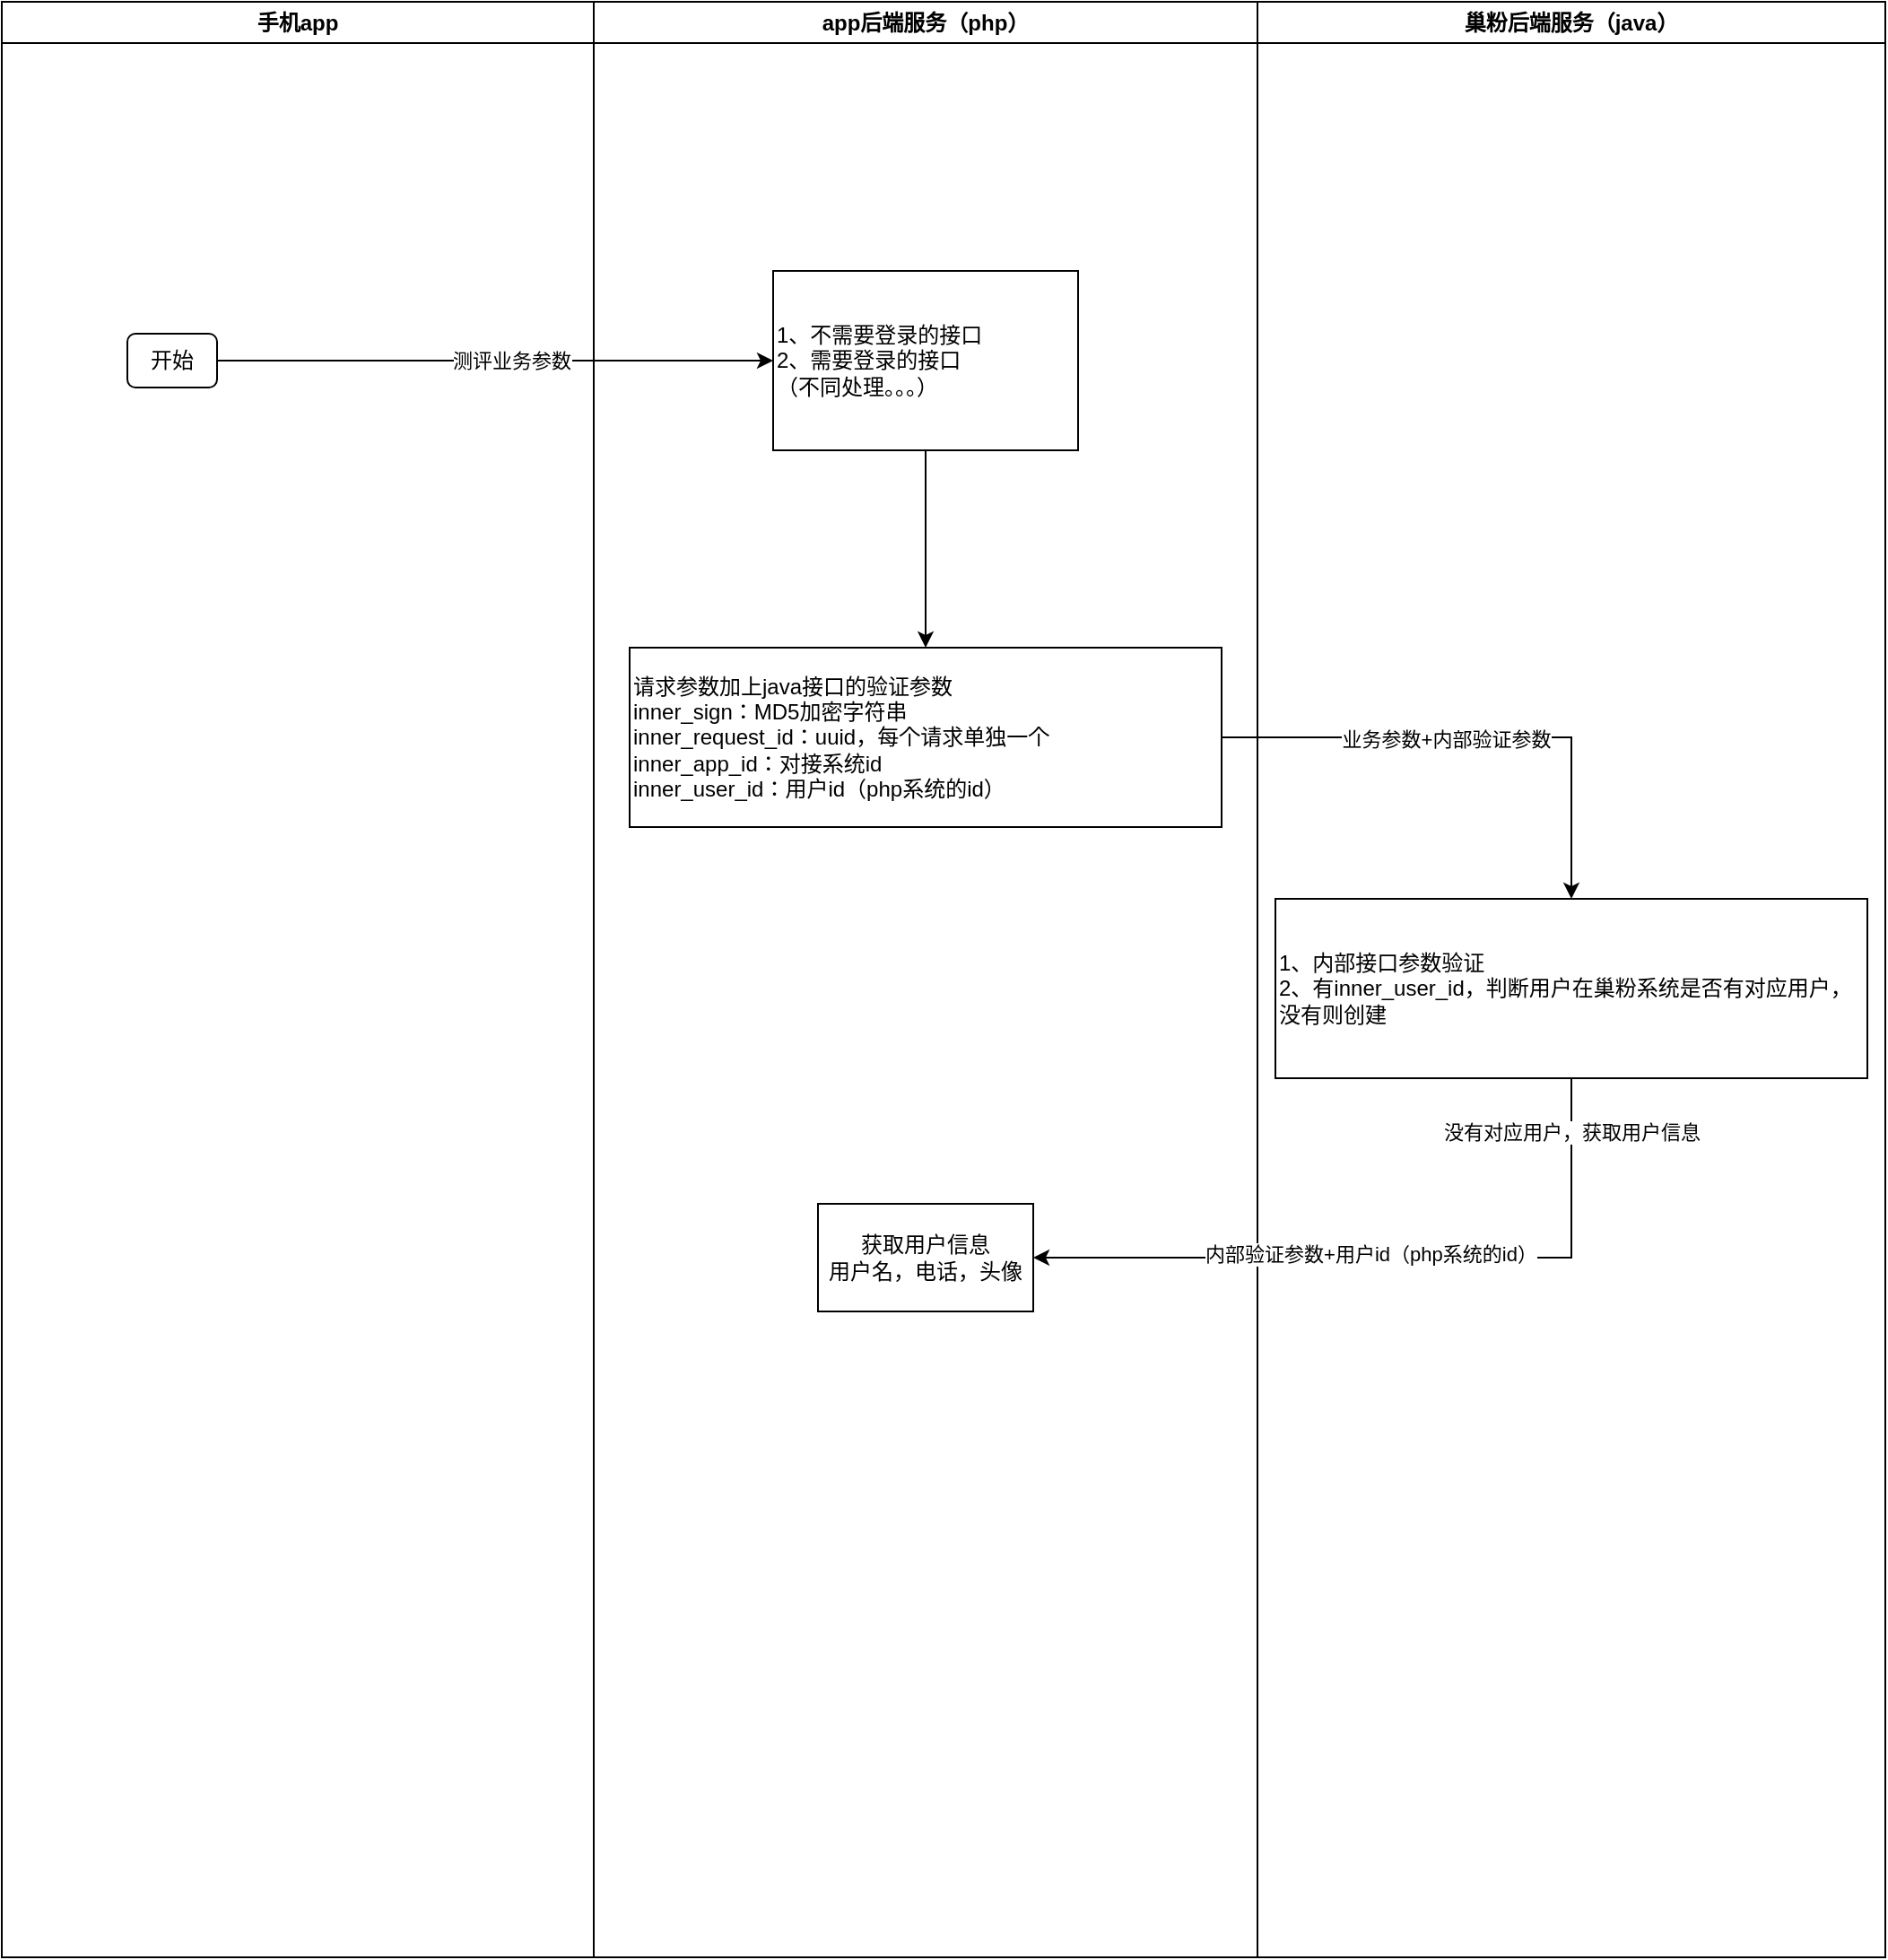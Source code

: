 <mxfile version="21.3.7" type="github">
  <diagram name="第 1 页" id="WebCkufQsr-PPfxd4ha9">
    <mxGraphModel dx="1270" dy="694" grid="1" gridSize="10" guides="1" tooltips="1" connect="1" arrows="1" fold="1" page="1" pageScale="1" pageWidth="2339" pageHeight="3300" math="0" shadow="0">
      <root>
        <mxCell id="0" />
        <mxCell id="1" parent="0" />
        <mxCell id="7-bEAcDkT0EXlVhwydNP-1" value="手机app" style="swimlane;whiteSpace=wrap;html=1;" vertex="1" parent="1">
          <mxGeometry x="160" y="90" width="330" height="1090" as="geometry" />
        </mxCell>
        <mxCell id="7-bEAcDkT0EXlVhwydNP-7" value="开始" style="rounded=1;whiteSpace=wrap;html=1;" vertex="1" parent="7-bEAcDkT0EXlVhwydNP-1">
          <mxGeometry x="70" y="185" width="50" height="30" as="geometry" />
        </mxCell>
        <mxCell id="7-bEAcDkT0EXlVhwydNP-3" value="app后端服务（php）" style="swimlane;whiteSpace=wrap;html=1;" vertex="1" parent="1">
          <mxGeometry x="490" y="90" width="370" height="1090" as="geometry" />
        </mxCell>
        <mxCell id="7-bEAcDkT0EXlVhwydNP-8" value="1、不需要登录的接口&lt;br&gt;2、需要登录的接口&lt;br&gt;（不同处理。。。）" style="rounded=0;whiteSpace=wrap;html=1;align=left;" vertex="1" parent="7-bEAcDkT0EXlVhwydNP-3">
          <mxGeometry x="100" y="150" width="170" height="100" as="geometry" />
        </mxCell>
        <mxCell id="7-bEAcDkT0EXlVhwydNP-12" value="请求参数加上java接口的验证参数&lt;br&gt;inner_sign：MD5加密字符串&lt;br&gt;inner_request_id：uuid，每个请求单独一个&lt;br&gt;inner_app_id：对接系统id&lt;br&gt;inner_user_id：用户id（php系统的id）" style="rounded=0;whiteSpace=wrap;html=1;align=left;" vertex="1" parent="7-bEAcDkT0EXlVhwydNP-3">
          <mxGeometry x="20" y="360" width="330" height="100" as="geometry" />
        </mxCell>
        <mxCell id="7-bEAcDkT0EXlVhwydNP-13" value="" style="endArrow=classic;html=1;rounded=0;exitX=0.5;exitY=1;exitDx=0;exitDy=0;entryX=0.5;entryY=0;entryDx=0;entryDy=0;" edge="1" parent="7-bEAcDkT0EXlVhwydNP-3" source="7-bEAcDkT0EXlVhwydNP-8" target="7-bEAcDkT0EXlVhwydNP-12">
          <mxGeometry width="50" height="50" relative="1" as="geometry">
            <mxPoint x="190" y="270" as="sourcePoint" />
            <mxPoint x="240" y="220" as="targetPoint" />
          </mxGeometry>
        </mxCell>
        <mxCell id="7-bEAcDkT0EXlVhwydNP-16" value="获取用户信息&lt;br&gt;用户名，电话，头像" style="rounded=0;whiteSpace=wrap;html=1;" vertex="1" parent="7-bEAcDkT0EXlVhwydNP-3">
          <mxGeometry x="125" y="670" width="120" height="60" as="geometry" />
        </mxCell>
        <mxCell id="7-bEAcDkT0EXlVhwydNP-4" value="巢粉后端服务（java）" style="swimlane;whiteSpace=wrap;html=1;" vertex="1" parent="1">
          <mxGeometry x="860" y="90" width="350" height="1090" as="geometry" />
        </mxCell>
        <mxCell id="7-bEAcDkT0EXlVhwydNP-14" value="1、内部接口参数验证&lt;br&gt;2、有inner_user_id，判断用户在巢粉系统是否有对应用户，没有则创建" style="rounded=0;whiteSpace=wrap;html=1;align=left;" vertex="1" parent="7-bEAcDkT0EXlVhwydNP-4">
          <mxGeometry x="10" y="500" width="330" height="100" as="geometry" />
        </mxCell>
        <mxCell id="7-bEAcDkT0EXlVhwydNP-9" value="" style="endArrow=classic;html=1;rounded=0;exitX=1;exitY=0.5;exitDx=0;exitDy=0;entryX=0;entryY=0.5;entryDx=0;entryDy=0;" edge="1" parent="1" source="7-bEAcDkT0EXlVhwydNP-7" target="7-bEAcDkT0EXlVhwydNP-8">
          <mxGeometry width="50" height="50" relative="1" as="geometry">
            <mxPoint x="500" y="395" as="sourcePoint" />
            <mxPoint x="550" y="345" as="targetPoint" />
          </mxGeometry>
        </mxCell>
        <mxCell id="7-bEAcDkT0EXlVhwydNP-11" value="测评业务参数" style="edgeLabel;html=1;align=center;verticalAlign=middle;resizable=0;points=[];" vertex="1" connectable="0" parent="7-bEAcDkT0EXlVhwydNP-9">
          <mxGeometry x="0.056" relative="1" as="geometry">
            <mxPoint as="offset" />
          </mxGeometry>
        </mxCell>
        <mxCell id="7-bEAcDkT0EXlVhwydNP-15" style="edgeStyle=orthogonalEdgeStyle;rounded=0;orthogonalLoop=1;jettySize=auto;html=1;exitX=1;exitY=0.5;exitDx=0;exitDy=0;entryX=0.5;entryY=0;entryDx=0;entryDy=0;" edge="1" parent="1" source="7-bEAcDkT0EXlVhwydNP-12" target="7-bEAcDkT0EXlVhwydNP-14">
          <mxGeometry relative="1" as="geometry" />
        </mxCell>
        <mxCell id="7-bEAcDkT0EXlVhwydNP-18" value="业务参数+内部验证参数" style="edgeLabel;html=1;align=center;verticalAlign=middle;resizable=0;points=[];" vertex="1" connectable="0" parent="7-bEAcDkT0EXlVhwydNP-15">
          <mxGeometry x="-0.128" y="-1" relative="1" as="geometry">
            <mxPoint as="offset" />
          </mxGeometry>
        </mxCell>
        <mxCell id="7-bEAcDkT0EXlVhwydNP-17" style="edgeStyle=orthogonalEdgeStyle;rounded=0;orthogonalLoop=1;jettySize=auto;html=1;exitX=0.5;exitY=1;exitDx=0;exitDy=0;entryX=1;entryY=0.5;entryDx=0;entryDy=0;" edge="1" parent="1" source="7-bEAcDkT0EXlVhwydNP-14" target="7-bEAcDkT0EXlVhwydNP-16">
          <mxGeometry relative="1" as="geometry" />
        </mxCell>
        <mxCell id="7-bEAcDkT0EXlVhwydNP-21" value="没有对应用户，获取用户信息" style="edgeLabel;html=1;align=center;verticalAlign=middle;resizable=0;points=[];" vertex="1" connectable="0" parent="7-bEAcDkT0EXlVhwydNP-17">
          <mxGeometry x="-0.852" relative="1" as="geometry">
            <mxPoint as="offset" />
          </mxGeometry>
        </mxCell>
        <mxCell id="7-bEAcDkT0EXlVhwydNP-22" value="内部验证参数+用户id（php系统的id）" style="edgeLabel;html=1;align=center;verticalAlign=middle;resizable=0;points=[];" vertex="1" connectable="0" parent="7-bEAcDkT0EXlVhwydNP-17">
          <mxGeometry x="0.062" y="-2" relative="1" as="geometry">
            <mxPoint as="offset" />
          </mxGeometry>
        </mxCell>
      </root>
    </mxGraphModel>
  </diagram>
</mxfile>
